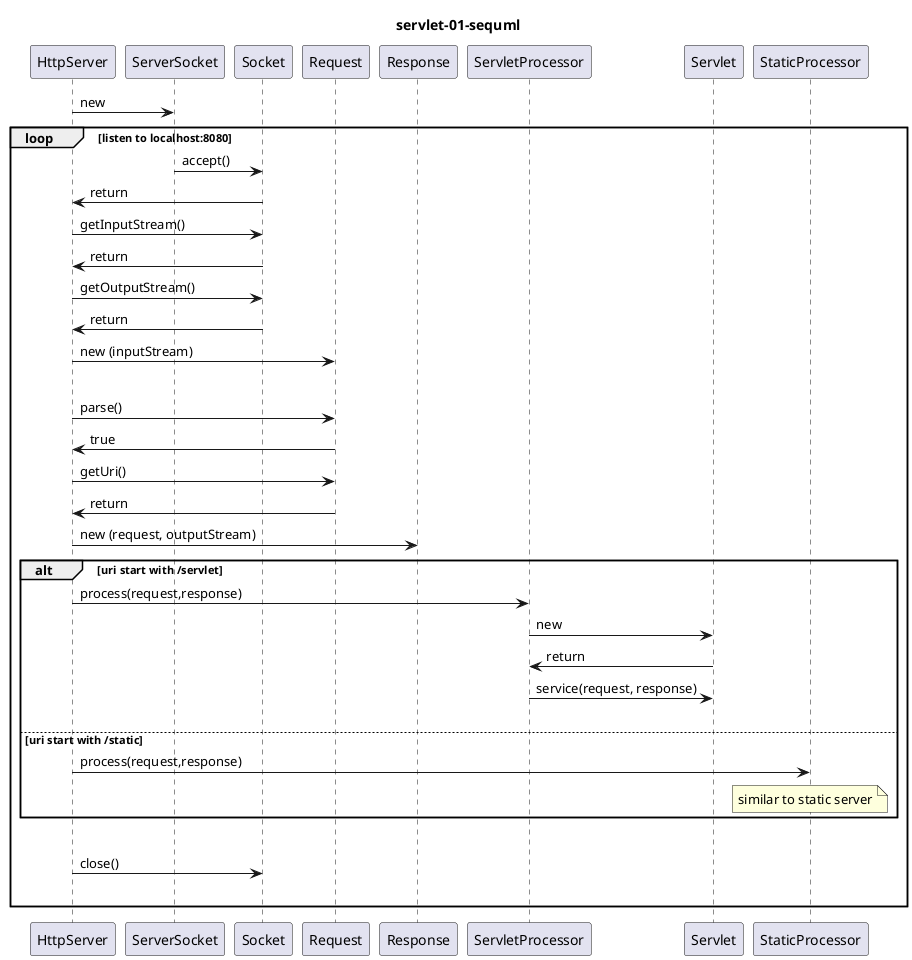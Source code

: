 @startuml servlet-01-sequml
title servlet-01-sequml
HttpServer -> ServerSocket : new
    loop listen to localhost:8080
        ServerSocket -> Socket : accept()
        HttpServer <- Socket : return
        HttpServer -> Socket : getInputStream()
        HttpServer <- Socket : return
        HttpServer -> Socket : getOutputStream()
        HttpServer <- Socket : return
        HttpServer -> Request : new (inputStream)
        |||
        HttpServer -> Request : parse()
        HttpServer <- Request : true
        HttpServer -> Request : getUri()
        HttpServer <- Request : return
        HttpServer -> Response : new (request, outputStream)
        alt uri start with /servlet
            HttpServer -> ServletProcessor : process(request,response)
            ServletProcessor -> Servlet : new
            ServletProcessor <- Servlet : return
            ServletProcessor -> Servlet : service(request, response)
        |||
        else uri start with /static
            HttpServer -> StaticProcessor : process(request,response)
            note over StaticProcessor
                similar to static server
            end note
        end
        |||

        HttpServer -> Socket : close()
        |||
    end
@enduml